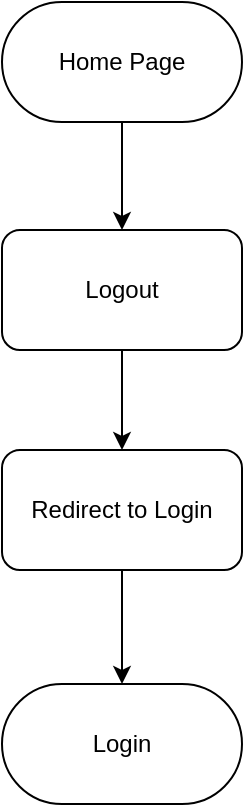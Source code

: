 <mxfile scale="1" border="10">
    <diagram id="ScJddO7NSueyrkecvPdA" name="Page-1">
        <mxGraphModel dx="991" dy="758" grid="0" gridSize="10" guides="1" tooltips="1" connect="1" arrows="1" fold="1" page="1" pageScale="1" pageWidth="850" pageHeight="1100" background="#ffffff" math="0" shadow="0">
            <root>
                <mxCell id="0"/>
                <mxCell id="1" parent="0"/>
                <mxCell id="44" style="edgeStyle=none;html=1;entryX=0.5;entryY=0;entryDx=0;entryDy=0;" edge="1" parent="1" source="45" target="47">
                    <mxGeometry relative="1" as="geometry">
                        <mxPoint x="394" y="160" as="targetPoint"/>
                    </mxGeometry>
                </mxCell>
                <mxCell id="45" value="Home Page" style="rounded=1;whiteSpace=wrap;html=1;arcSize=50;" vertex="1" parent="1">
                    <mxGeometry x="334" y="35" width="120" height="60" as="geometry"/>
                </mxCell>
                <mxCell id="46" value="" style="edgeStyle=none;html=1;" edge="1" parent="1" source="47" target="49">
                    <mxGeometry relative="1" as="geometry"/>
                </mxCell>
                <mxCell id="47" value="Logout" style="whiteSpace=wrap;html=1;rounded=1;" vertex="1" parent="1">
                    <mxGeometry x="334" y="149" width="120" height="60" as="geometry"/>
                </mxCell>
                <mxCell id="48" value="" style="edgeStyle=none;html=1;" edge="1" parent="1" source="49" target="50">
                    <mxGeometry relative="1" as="geometry"/>
                </mxCell>
                <mxCell id="49" value="Redirect to Login" style="whiteSpace=wrap;html=1;rounded=1;" vertex="1" parent="1">
                    <mxGeometry x="334" y="259" width="120" height="60" as="geometry"/>
                </mxCell>
                <mxCell id="50" value="Login" style="rounded=1;whiteSpace=wrap;html=1;arcSize=50;" vertex="1" parent="1">
                    <mxGeometry x="334" y="376" width="120" height="60" as="geometry"/>
                </mxCell>
            </root>
        </mxGraphModel>
    </diagram>
</mxfile>